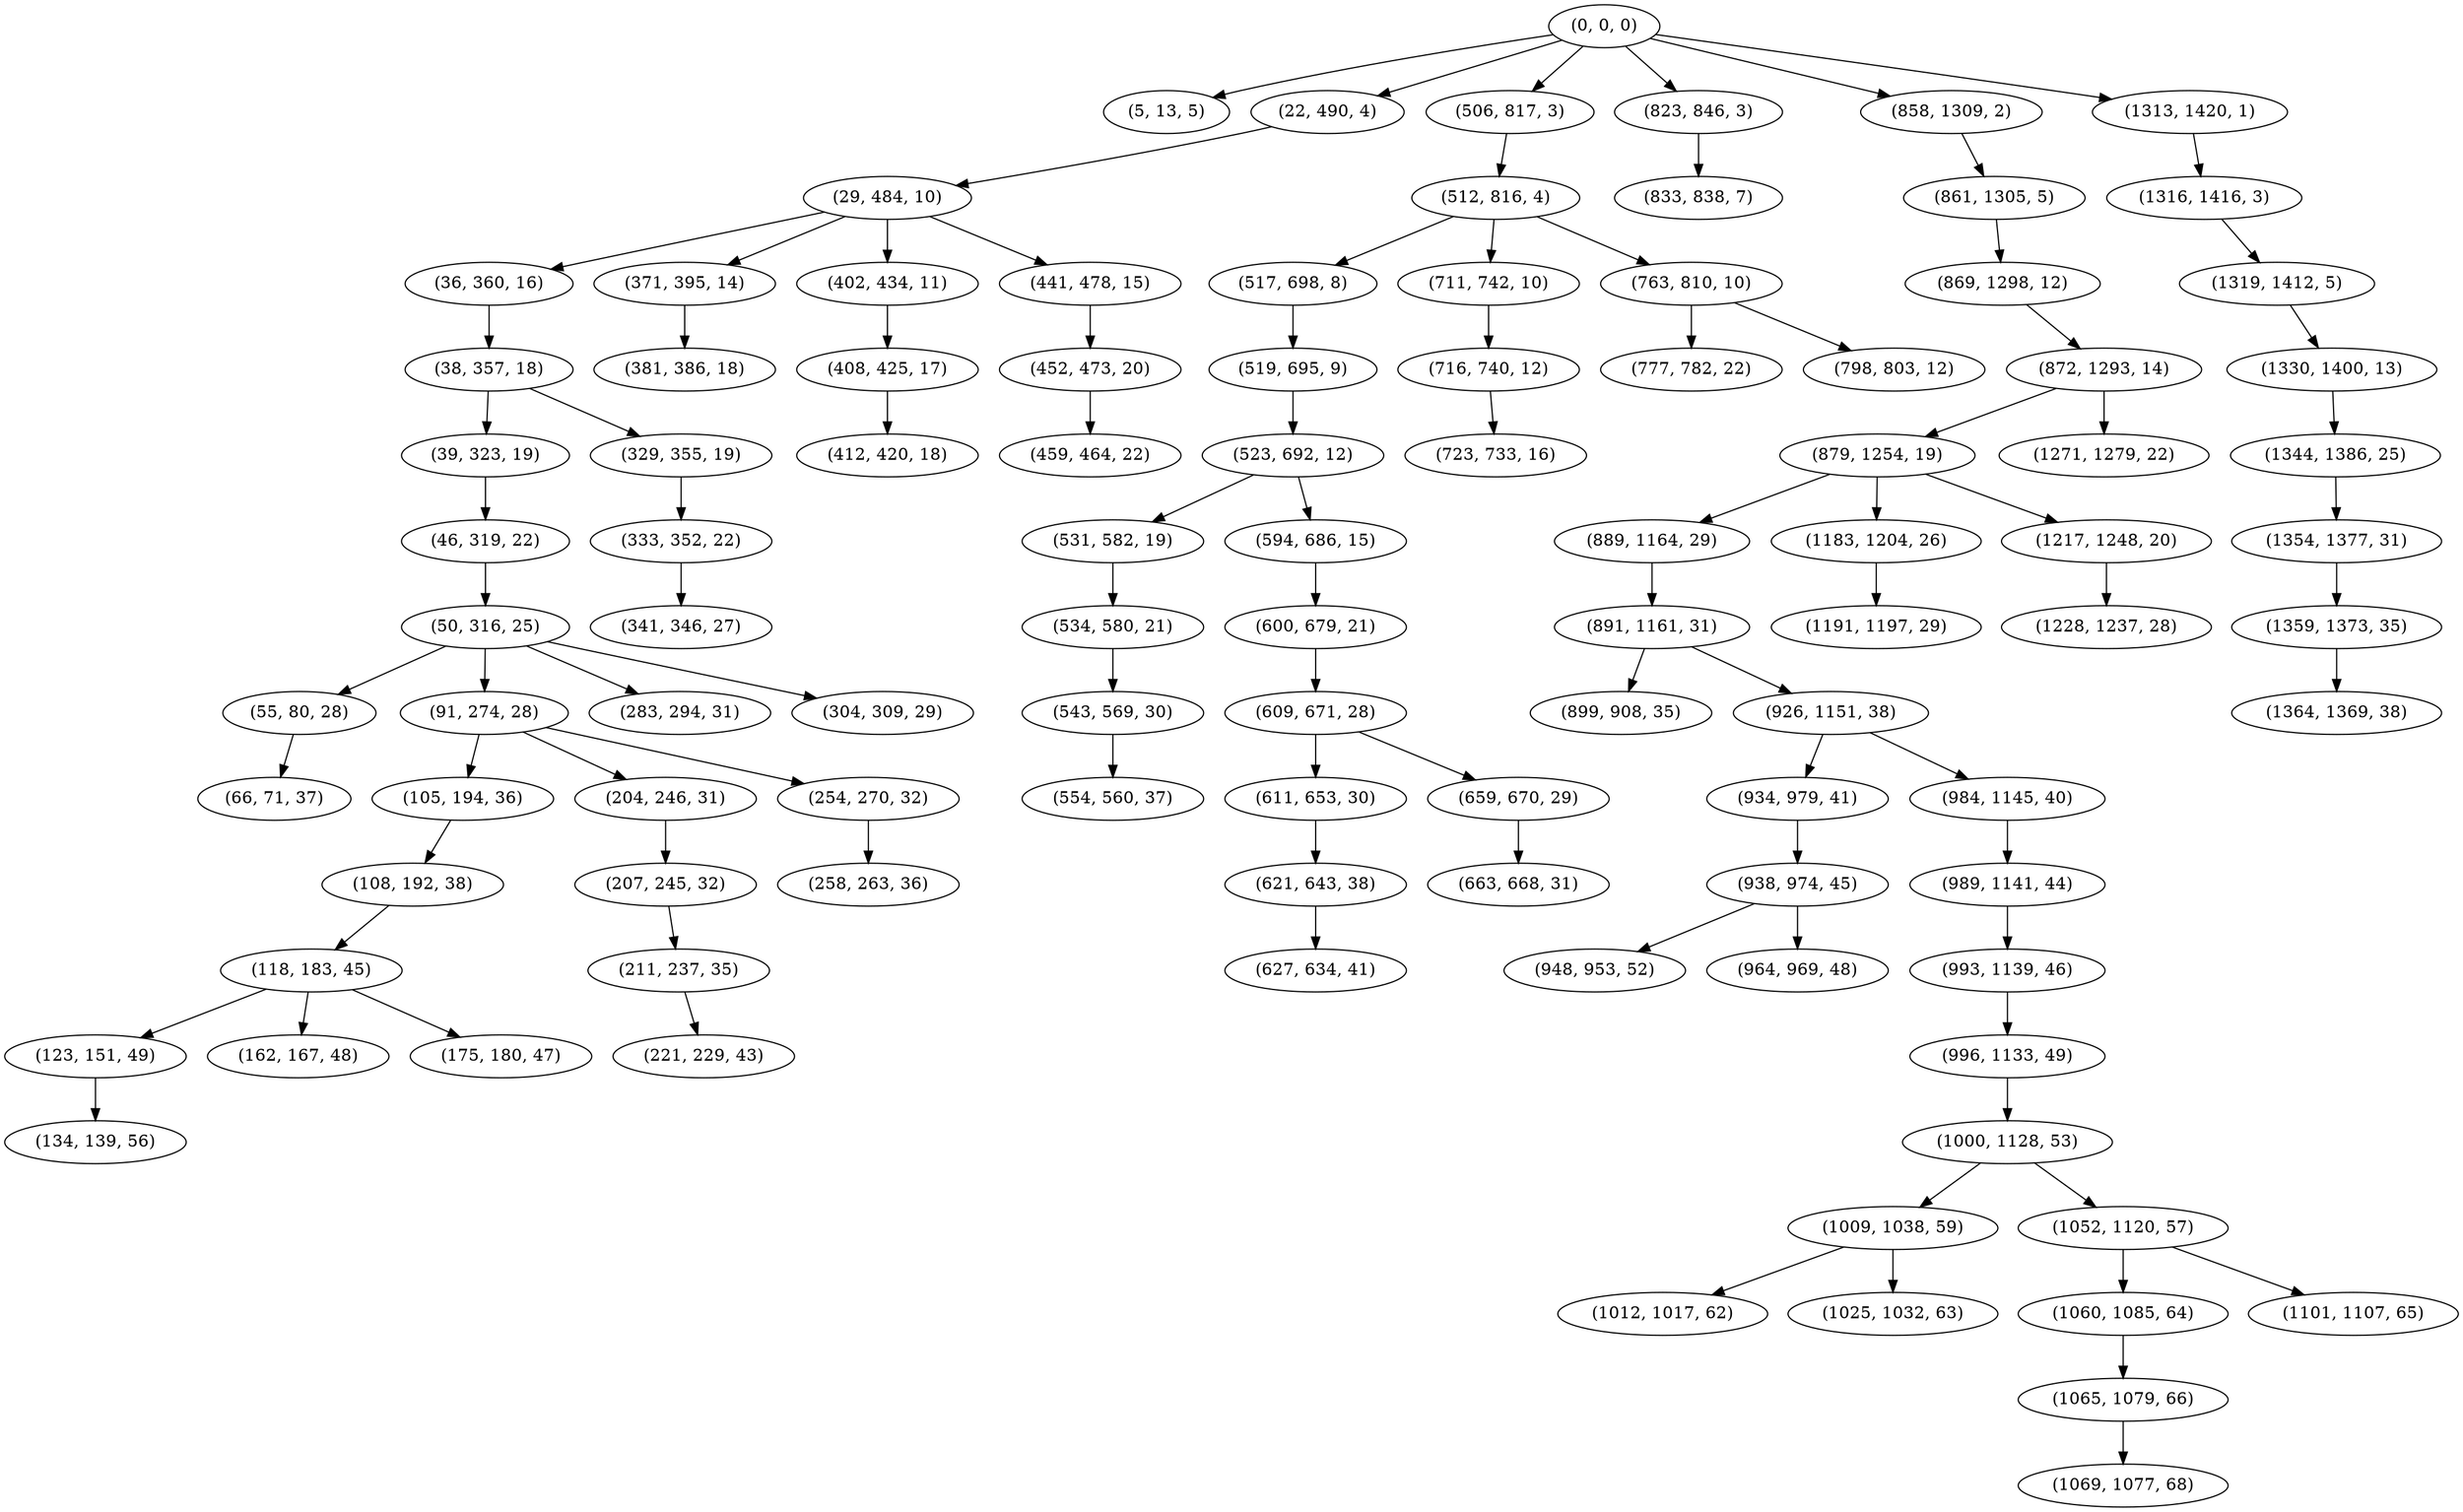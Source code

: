 digraph tree {
    "(0, 0, 0)";
    "(5, 13, 5)";
    "(22, 490, 4)";
    "(29, 484, 10)";
    "(36, 360, 16)";
    "(38, 357, 18)";
    "(39, 323, 19)";
    "(46, 319, 22)";
    "(50, 316, 25)";
    "(55, 80, 28)";
    "(66, 71, 37)";
    "(91, 274, 28)";
    "(105, 194, 36)";
    "(108, 192, 38)";
    "(118, 183, 45)";
    "(123, 151, 49)";
    "(134, 139, 56)";
    "(162, 167, 48)";
    "(175, 180, 47)";
    "(204, 246, 31)";
    "(207, 245, 32)";
    "(211, 237, 35)";
    "(221, 229, 43)";
    "(254, 270, 32)";
    "(258, 263, 36)";
    "(283, 294, 31)";
    "(304, 309, 29)";
    "(329, 355, 19)";
    "(333, 352, 22)";
    "(341, 346, 27)";
    "(371, 395, 14)";
    "(381, 386, 18)";
    "(402, 434, 11)";
    "(408, 425, 17)";
    "(412, 420, 18)";
    "(441, 478, 15)";
    "(452, 473, 20)";
    "(459, 464, 22)";
    "(506, 817, 3)";
    "(512, 816, 4)";
    "(517, 698, 8)";
    "(519, 695, 9)";
    "(523, 692, 12)";
    "(531, 582, 19)";
    "(534, 580, 21)";
    "(543, 569, 30)";
    "(554, 560, 37)";
    "(594, 686, 15)";
    "(600, 679, 21)";
    "(609, 671, 28)";
    "(611, 653, 30)";
    "(621, 643, 38)";
    "(627, 634, 41)";
    "(659, 670, 29)";
    "(663, 668, 31)";
    "(711, 742, 10)";
    "(716, 740, 12)";
    "(723, 733, 16)";
    "(763, 810, 10)";
    "(777, 782, 22)";
    "(798, 803, 12)";
    "(823, 846, 3)";
    "(833, 838, 7)";
    "(858, 1309, 2)";
    "(861, 1305, 5)";
    "(869, 1298, 12)";
    "(872, 1293, 14)";
    "(879, 1254, 19)";
    "(889, 1164, 29)";
    "(891, 1161, 31)";
    "(899, 908, 35)";
    "(926, 1151, 38)";
    "(934, 979, 41)";
    "(938, 974, 45)";
    "(948, 953, 52)";
    "(964, 969, 48)";
    "(984, 1145, 40)";
    "(989, 1141, 44)";
    "(993, 1139, 46)";
    "(996, 1133, 49)";
    "(1000, 1128, 53)";
    "(1009, 1038, 59)";
    "(1012, 1017, 62)";
    "(1025, 1032, 63)";
    "(1052, 1120, 57)";
    "(1060, 1085, 64)";
    "(1065, 1079, 66)";
    "(1069, 1077, 68)";
    "(1101, 1107, 65)";
    "(1183, 1204, 26)";
    "(1191, 1197, 29)";
    "(1217, 1248, 20)";
    "(1228, 1237, 28)";
    "(1271, 1279, 22)";
    "(1313, 1420, 1)";
    "(1316, 1416, 3)";
    "(1319, 1412, 5)";
    "(1330, 1400, 13)";
    "(1344, 1386, 25)";
    "(1354, 1377, 31)";
    "(1359, 1373, 35)";
    "(1364, 1369, 38)";
    "(0, 0, 0)" -> "(5, 13, 5)";
    "(0, 0, 0)" -> "(22, 490, 4)";
    "(0, 0, 0)" -> "(506, 817, 3)";
    "(0, 0, 0)" -> "(823, 846, 3)";
    "(0, 0, 0)" -> "(858, 1309, 2)";
    "(0, 0, 0)" -> "(1313, 1420, 1)";
    "(22, 490, 4)" -> "(29, 484, 10)";
    "(29, 484, 10)" -> "(36, 360, 16)";
    "(29, 484, 10)" -> "(371, 395, 14)";
    "(29, 484, 10)" -> "(402, 434, 11)";
    "(29, 484, 10)" -> "(441, 478, 15)";
    "(36, 360, 16)" -> "(38, 357, 18)";
    "(38, 357, 18)" -> "(39, 323, 19)";
    "(38, 357, 18)" -> "(329, 355, 19)";
    "(39, 323, 19)" -> "(46, 319, 22)";
    "(46, 319, 22)" -> "(50, 316, 25)";
    "(50, 316, 25)" -> "(55, 80, 28)";
    "(50, 316, 25)" -> "(91, 274, 28)";
    "(50, 316, 25)" -> "(283, 294, 31)";
    "(50, 316, 25)" -> "(304, 309, 29)";
    "(55, 80, 28)" -> "(66, 71, 37)";
    "(91, 274, 28)" -> "(105, 194, 36)";
    "(91, 274, 28)" -> "(204, 246, 31)";
    "(91, 274, 28)" -> "(254, 270, 32)";
    "(105, 194, 36)" -> "(108, 192, 38)";
    "(108, 192, 38)" -> "(118, 183, 45)";
    "(118, 183, 45)" -> "(123, 151, 49)";
    "(118, 183, 45)" -> "(162, 167, 48)";
    "(118, 183, 45)" -> "(175, 180, 47)";
    "(123, 151, 49)" -> "(134, 139, 56)";
    "(204, 246, 31)" -> "(207, 245, 32)";
    "(207, 245, 32)" -> "(211, 237, 35)";
    "(211, 237, 35)" -> "(221, 229, 43)";
    "(254, 270, 32)" -> "(258, 263, 36)";
    "(329, 355, 19)" -> "(333, 352, 22)";
    "(333, 352, 22)" -> "(341, 346, 27)";
    "(371, 395, 14)" -> "(381, 386, 18)";
    "(402, 434, 11)" -> "(408, 425, 17)";
    "(408, 425, 17)" -> "(412, 420, 18)";
    "(441, 478, 15)" -> "(452, 473, 20)";
    "(452, 473, 20)" -> "(459, 464, 22)";
    "(506, 817, 3)" -> "(512, 816, 4)";
    "(512, 816, 4)" -> "(517, 698, 8)";
    "(512, 816, 4)" -> "(711, 742, 10)";
    "(512, 816, 4)" -> "(763, 810, 10)";
    "(517, 698, 8)" -> "(519, 695, 9)";
    "(519, 695, 9)" -> "(523, 692, 12)";
    "(523, 692, 12)" -> "(531, 582, 19)";
    "(523, 692, 12)" -> "(594, 686, 15)";
    "(531, 582, 19)" -> "(534, 580, 21)";
    "(534, 580, 21)" -> "(543, 569, 30)";
    "(543, 569, 30)" -> "(554, 560, 37)";
    "(594, 686, 15)" -> "(600, 679, 21)";
    "(600, 679, 21)" -> "(609, 671, 28)";
    "(609, 671, 28)" -> "(611, 653, 30)";
    "(609, 671, 28)" -> "(659, 670, 29)";
    "(611, 653, 30)" -> "(621, 643, 38)";
    "(621, 643, 38)" -> "(627, 634, 41)";
    "(659, 670, 29)" -> "(663, 668, 31)";
    "(711, 742, 10)" -> "(716, 740, 12)";
    "(716, 740, 12)" -> "(723, 733, 16)";
    "(763, 810, 10)" -> "(777, 782, 22)";
    "(763, 810, 10)" -> "(798, 803, 12)";
    "(823, 846, 3)" -> "(833, 838, 7)";
    "(858, 1309, 2)" -> "(861, 1305, 5)";
    "(861, 1305, 5)" -> "(869, 1298, 12)";
    "(869, 1298, 12)" -> "(872, 1293, 14)";
    "(872, 1293, 14)" -> "(879, 1254, 19)";
    "(872, 1293, 14)" -> "(1271, 1279, 22)";
    "(879, 1254, 19)" -> "(889, 1164, 29)";
    "(879, 1254, 19)" -> "(1183, 1204, 26)";
    "(879, 1254, 19)" -> "(1217, 1248, 20)";
    "(889, 1164, 29)" -> "(891, 1161, 31)";
    "(891, 1161, 31)" -> "(899, 908, 35)";
    "(891, 1161, 31)" -> "(926, 1151, 38)";
    "(926, 1151, 38)" -> "(934, 979, 41)";
    "(926, 1151, 38)" -> "(984, 1145, 40)";
    "(934, 979, 41)" -> "(938, 974, 45)";
    "(938, 974, 45)" -> "(948, 953, 52)";
    "(938, 974, 45)" -> "(964, 969, 48)";
    "(984, 1145, 40)" -> "(989, 1141, 44)";
    "(989, 1141, 44)" -> "(993, 1139, 46)";
    "(993, 1139, 46)" -> "(996, 1133, 49)";
    "(996, 1133, 49)" -> "(1000, 1128, 53)";
    "(1000, 1128, 53)" -> "(1009, 1038, 59)";
    "(1000, 1128, 53)" -> "(1052, 1120, 57)";
    "(1009, 1038, 59)" -> "(1012, 1017, 62)";
    "(1009, 1038, 59)" -> "(1025, 1032, 63)";
    "(1052, 1120, 57)" -> "(1060, 1085, 64)";
    "(1052, 1120, 57)" -> "(1101, 1107, 65)";
    "(1060, 1085, 64)" -> "(1065, 1079, 66)";
    "(1065, 1079, 66)" -> "(1069, 1077, 68)";
    "(1183, 1204, 26)" -> "(1191, 1197, 29)";
    "(1217, 1248, 20)" -> "(1228, 1237, 28)";
    "(1313, 1420, 1)" -> "(1316, 1416, 3)";
    "(1316, 1416, 3)" -> "(1319, 1412, 5)";
    "(1319, 1412, 5)" -> "(1330, 1400, 13)";
    "(1330, 1400, 13)" -> "(1344, 1386, 25)";
    "(1344, 1386, 25)" -> "(1354, 1377, 31)";
    "(1354, 1377, 31)" -> "(1359, 1373, 35)";
    "(1359, 1373, 35)" -> "(1364, 1369, 38)";
}

